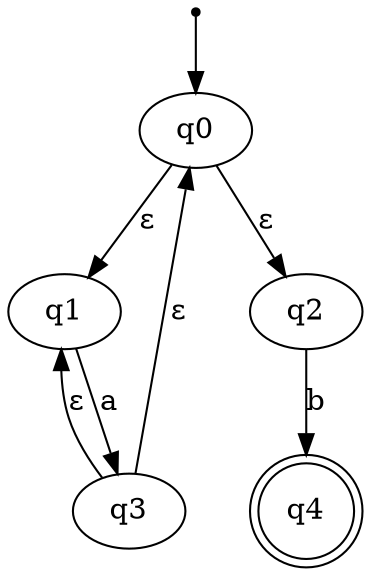 digraph {
	q0
	q1
	q3
	q2
	q4 [shape=doublecircle]
	q0 -> q1 [label="ε"]
	q0 -> q2 [label="ε"]
	q1 -> q3 [label=a]
	q3 -> q1 [label="ε"]
	q3 -> q0 [label="ε"]
	q2 -> q4 [label=b]
	start [shape=point]
	start -> q0
}
